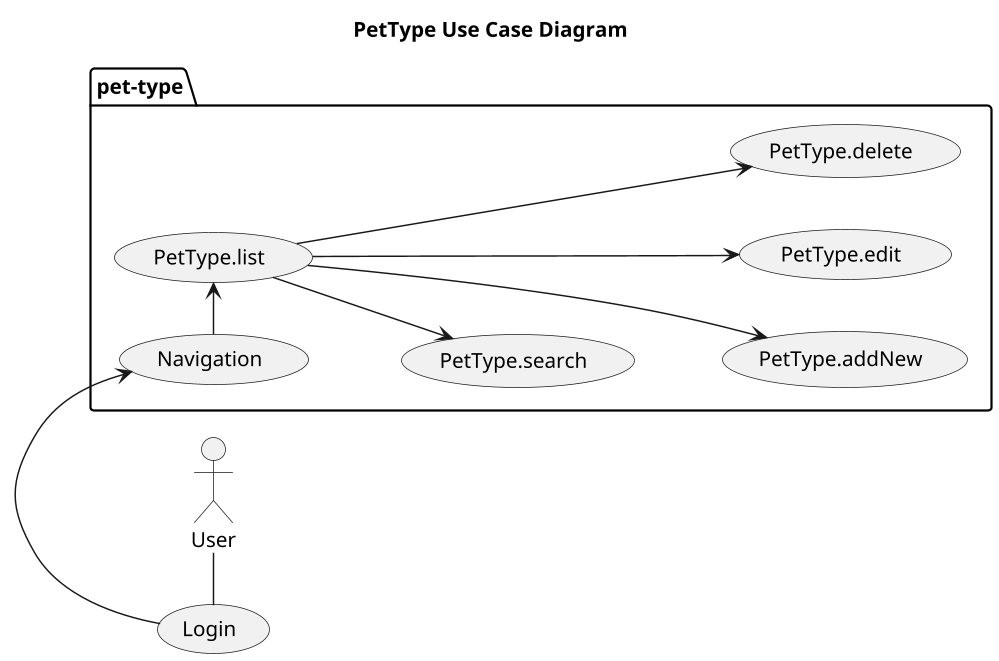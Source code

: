 @startuml

title PetType Use Case Diagram

'https://plantuml.com/use-case-diagram

left to right direction
'top to bottom direction

scale 1000 width

User - (Login)
package pet-type {
    (Login) -> (Navigation)
    (Navigation) -> (PetType.list)
    (PetType.list) --> (PetType.search)
    (PetType.list) ---> (PetType.addNew)
    (PetType.list) ---> (PetType.edit)
    (PetType.list) ---> (PetType.delete)
}
@enduml